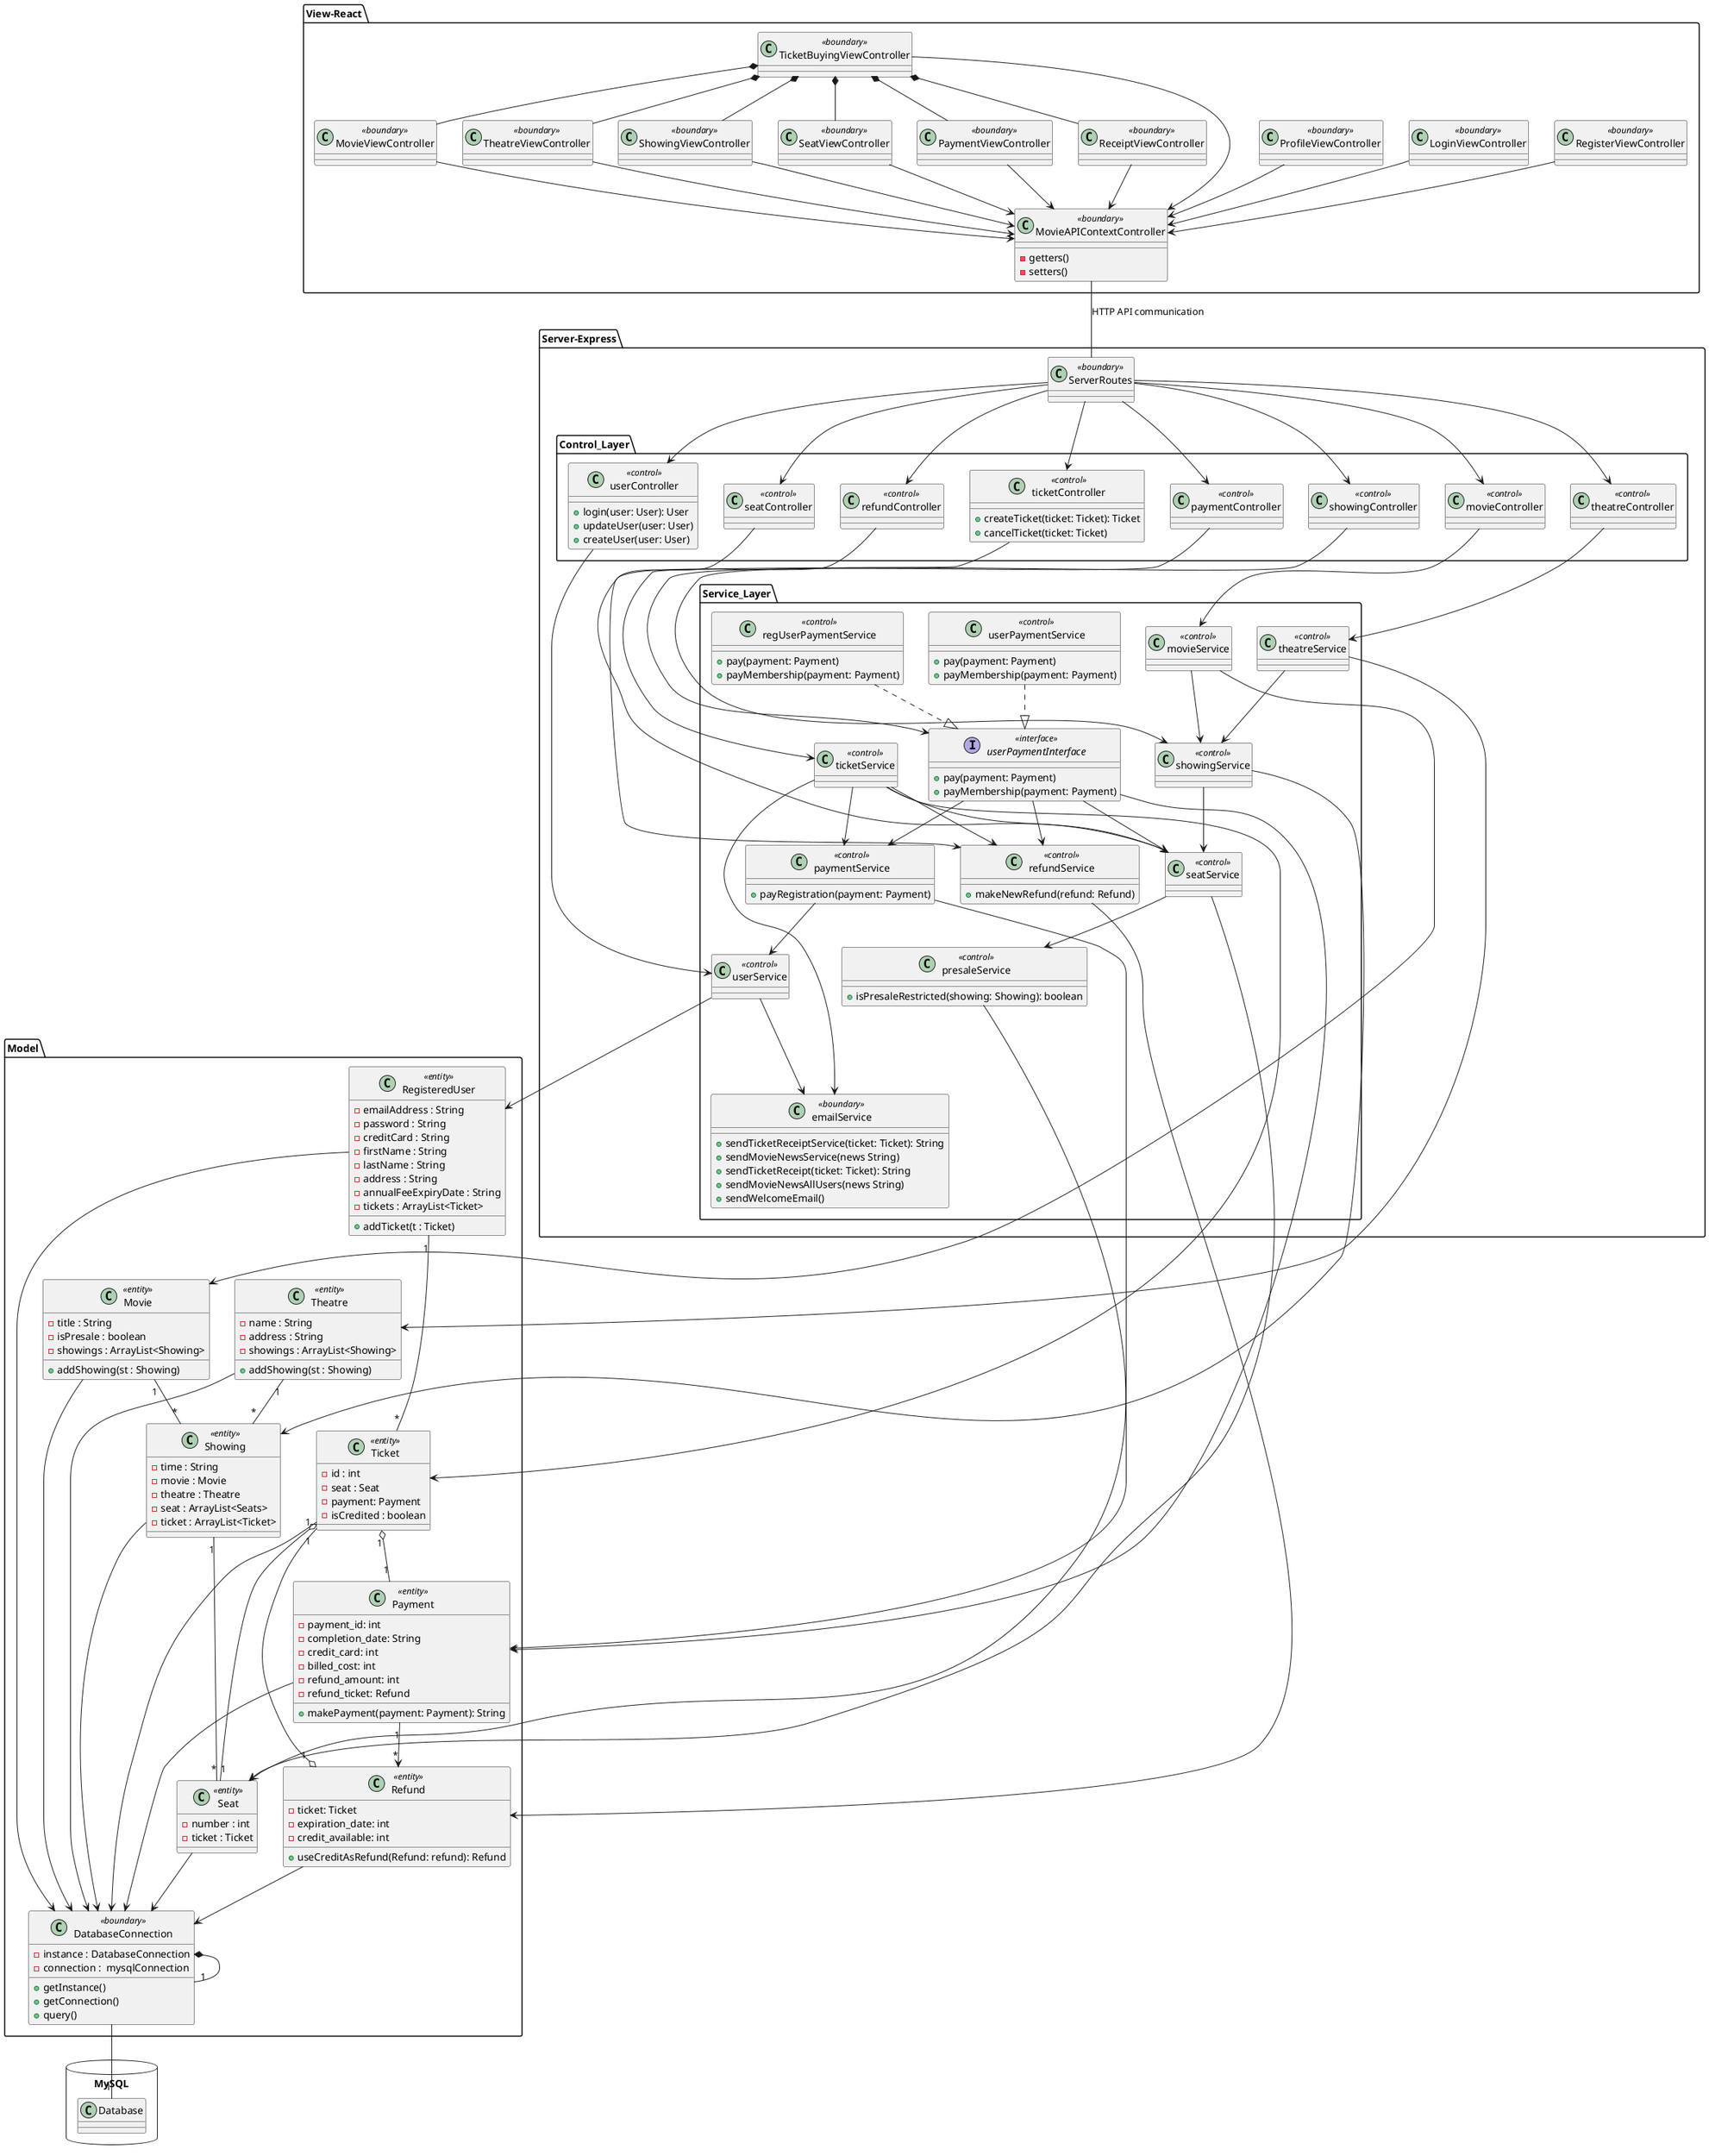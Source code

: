 @startuml relationships

package Model {
    class Movie <<entity>> {
        - title : String
        - isPresale : boolean
        - showings : ArrayList<Showing>
        + addShowing(st : Showing)
    }

    class Theatre <<entity>> {
        - name : String
        - address : String
        - showings : ArrayList<Showing>
        + addShowing(st : Showing)
    }

    class Showing <<entity>> {
        - time : String
        - movie : Movie
        - theatre : Theatre
        - seat : ArrayList<Seats>
        - ticket : ArrayList<Ticket>
    }

    class Seat <<entity>> {
        - number : int
        - ticket : Ticket
    }

    class Ticket <<entity>> {
        - id : int
        - seat : Seat
        - payment: Payment
        - isCredited : boolean
    }

    class RegisteredUser <<entity>> {
        - emailAddress : String
        - password : String
        - creditCard : String
        - firstName : String
        - lastName : String
        - address : String
        - annualFeeExpiryDate : String
        - tickets : ArrayList<Ticket>
        + addTicket(t : Ticket)
    }

    class Payment <<entity>> {
        - payment_id: int
        - completion_date: String
        - credit_card: int
        - billed_cost: int
        - refund_amount: int
        - refund_ticket: Refund
        + makePayment(payment: Payment): String
    }

    class Refund <<entity>> {
        - ticket: Ticket
        - expiration_date: int
        - credit_available: int
        + useCreditAsRefund(Refund: refund): Refund
    }

    class DatabaseConnection <<boundary>> {
        - instance : DatabaseConnection
        - connection :  mysqlConnection
        + getInstance()
        + getConnection()
        + query()
    }
}

package View-React {
    class RegisterViewController <<boundary>> {

    }
    class LoginViewController <<boundary>> {

    }
    class ProfileViewController <<boundary>> {

    }
    class TicketBuyingViewController <<boundary>> {

    }
    class MovieViewController <<boundary>> {

    }
    class TheatreViewController <<boundary>> {

    }
    class ShowingViewController <<boundary>> {

    }
    class SeatViewController <<boundary>> {

    }
    class PaymentViewController <<boundary>> {

    }
    class ReceiptViewController <<boundary>> {

    }

    class MovieAPIContextController <<boundary>> {
        - getters()
        - setters()
    }
}

package Server-Express {
    class ServerRoutes <<boundary>> {}

    package Control_Layer {
        class userController <<control>> {
            + login(user: User): User
            + updateUser(user: User)
            + createUser(user: User)
        }
        class seatController <<control>> {}     
        class showingController <<control>> {}
        class movieController <<control>> {}
        class theatreController <<control>> {}
        class refundController <<control>> {}
        class paymentController <<control>> {}
        class ticketController <<control>> {
            + createTicket(ticket: Ticket): Ticket
            + cancelTicket(ticket: Ticket)
        }
    }

    package Service_Layer{
        class emailService <<boundary>> {
            + sendTicketReceiptService(ticket: Ticket): String
            + sendMovieNewsService(news String)
            + sendTicketReceipt(ticket: Ticket): String
            + sendMovieNewsAllUsers(news String)
            + sendWelcomeEmail()
        }
        class userService <<control>> {}
        class seatService <<control>> {}
        class showingService <<control>> {}
        class movieService <<control>> {}
        class theatreService <<control>> {}
        class presaleService <<control>> {
            + isPresaleRestricted(showing: Showing): boolean
        }
        class refundService <<control>> {
            + makeNewRefund(refund: Refund)
        }
        class paymentService <<control>> {
            + payRegistration(payment: Payment)
        }
        interface userPaymentInterface <<interface>> {
            + pay(payment: Payment)
            + payMembership(payment: Payment)
        }
        class userPaymentService <<control>> {
            + pay(payment: Payment)
            + payMembership(payment: Payment)
        }
        class regUserPaymentService <<control>> {
            + pay(payment: Payment)
            + payMembership(payment: Payment)
        }
        class ticketService <<control>> {}
    }
}

package MySQL <<Database>> {
  class Database
}

' start Relationships between server routes
ServerRoutes -->  movieController
ServerRoutes --> userController
ServerRoutes --> seatController
ServerRoutes --> showingController
ServerRoutes --> theatreController
ServerRoutes --> ticketController
ServerRoutes --> paymentController
ServerRoutes --> refundController
' end Relationships between server routes

' start Relationships betweens client views
TicketBuyingViewController *-- MovieViewController
TicketBuyingViewController *-- TheatreViewController
TicketBuyingViewController *-- ShowingViewController
TicketBuyingViewController *-- SeatViewController
TicketBuyingViewController *-- PaymentViewController
TicketBuyingViewController *-- ReceiptViewController

RegisterViewController --> MovieAPIContextController
LoginViewController --> MovieAPIContextController
ProfileViewController --> MovieAPIContextController
TicketBuyingViewController --> MovieAPIContextController
MovieViewController --> MovieAPIContextController
TheatreViewController --> MovieAPIContextController
ShowingViewController --> MovieAPIContextController
SeatViewController --> MovieAPIContextController
PaymentViewController --> MovieAPIContextController
ReceiptViewController --> MovieAPIContextController
' end Relationships betweens client views

' start Relationships betweens controllers/services/models
userController --> userService

userService --> emailService

movieController --> movieService

movieService --> showingService

theatreController --> theatreService

theatreService --> showingService

seatController --> seatService

seatService --> presaleService


showingController --> showingService

showingService --> seatService

refundController --> refundService


ticketController --> ticketService

ticketService --> seatService
ticketService --> paymentService
ticketService --> refundService
ticketService --> emailService

paymentController --> userPaymentInterface

userPaymentInterface --> refundService
userPaymentInterface --> paymentService
userPaymentInterface --> seatService
userPaymentService ..|> userPaymentInterface
regUserPaymentService ..|> userPaymentInterface

paymentService --> userService
' --end Relationships betweens controllers/services

userService --> RegisteredUser
movieService --> Movie
theatreService --> Theatre
seatService --> Seat
presaleService --> Seat
showingService --> Showing
refundService --> Refund
ticketService --> Ticket
userPaymentInterface --> Payment
paymentService --> Payment

MovieAPIContextController -- ServerRoutes : HTTP API communication

' -- start Model relastionships
Movie "1" -- "*" Showing
Theatre "1" -- "*" Showing
Showing "1" --- "*" Seat
Ticket "1" o-- "1" Seat
Ticket "1" o-- "1" Payment
Refund "1" o-- "1" Ticket
RegisteredUser "1" --- "*" Ticket
Payment "1" --> "*" Refund

' -- end Model relastionships

Movie --> DatabaseConnection
Theatre --> DatabaseConnection
Showing --> DatabaseConnection
Seat --> DatabaseConnection
Ticket --> DatabaseConnection
Refund --> DatabaseConnection
RegisteredUser --> DatabaseConnection
Payment --> DatabaseConnection
DatabaseConnection *-- "1" DatabaseConnection
DatabaseConnection -- "1" Database



@enduml
